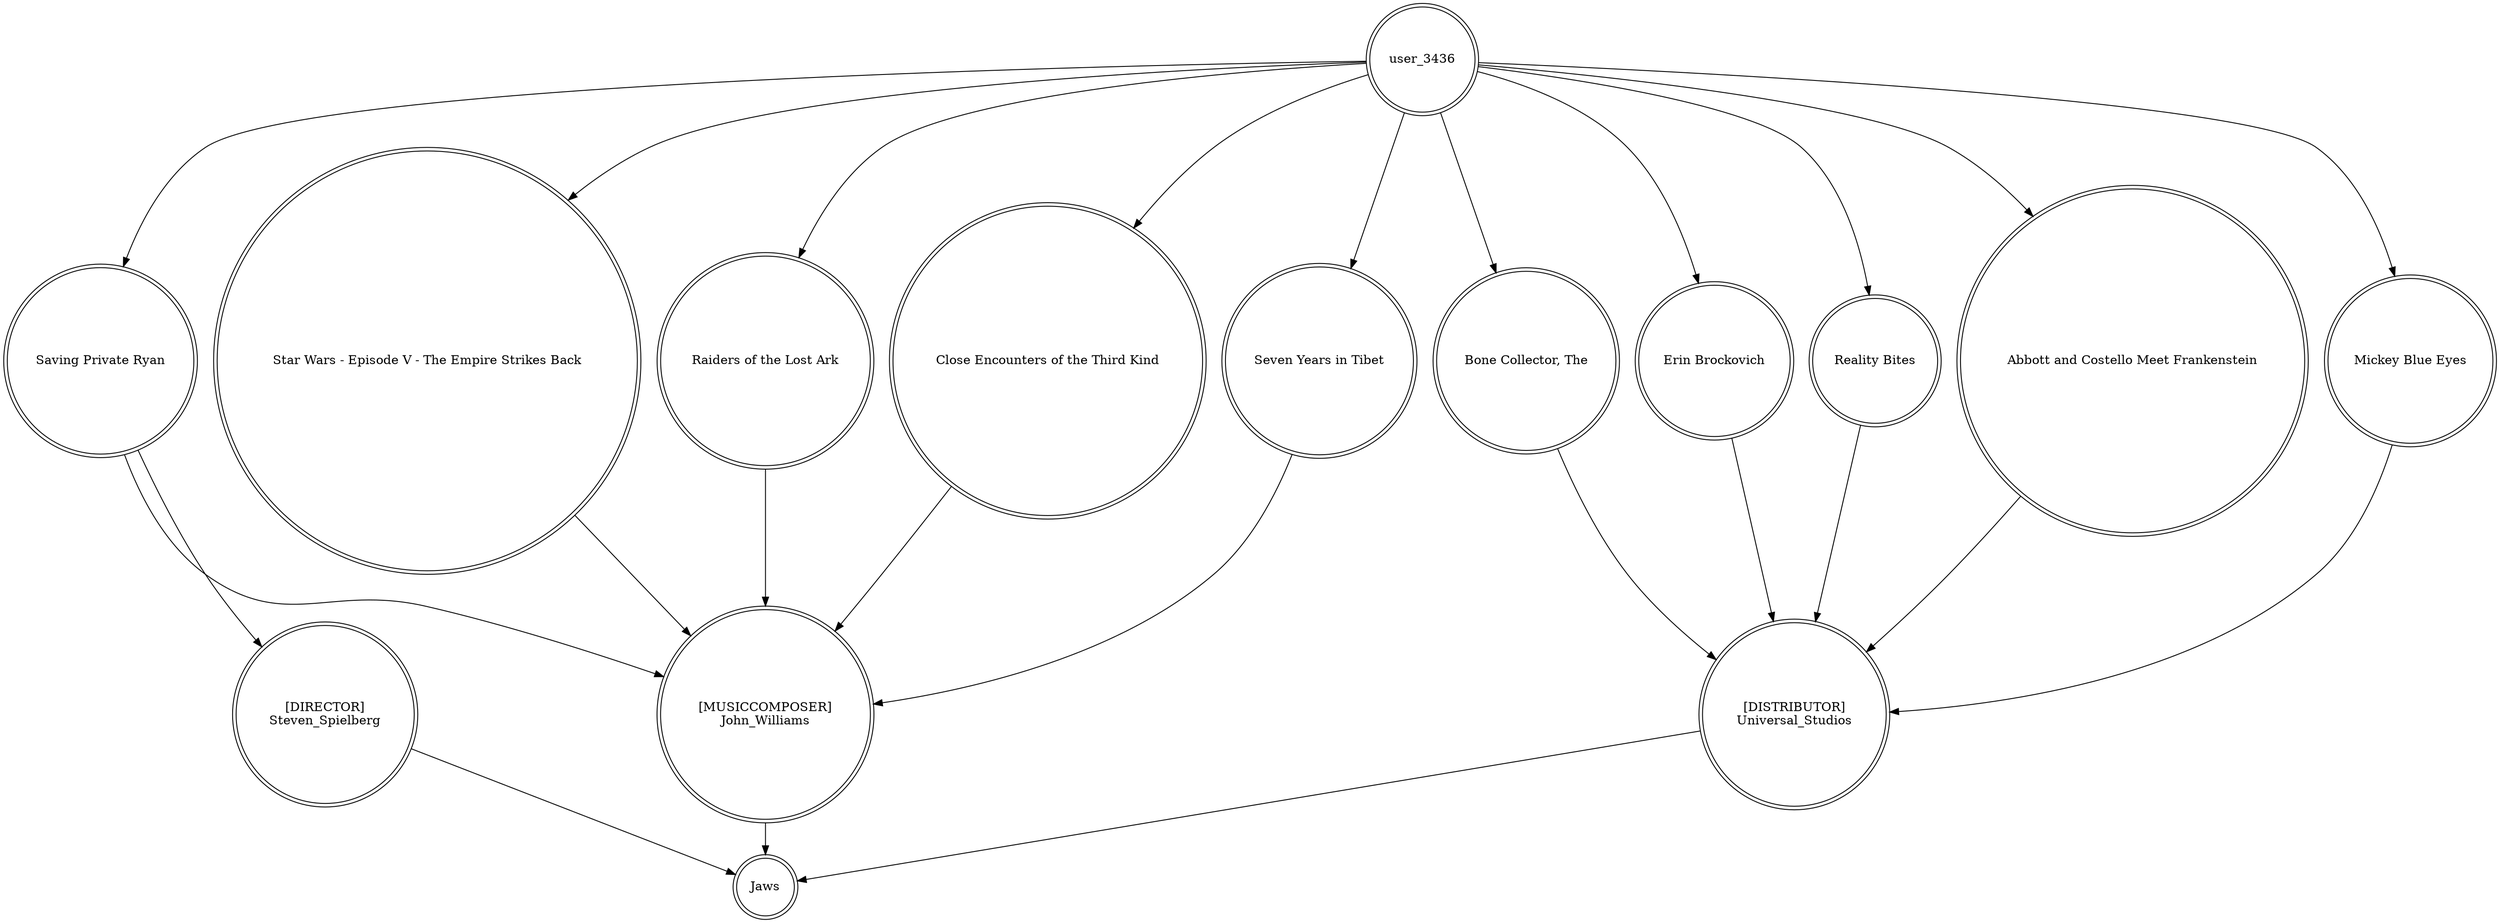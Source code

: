 digraph finite_state_machine {
	node [shape=doublecircle]
	user_3436 -> "Saving Private Ryan"
	"[DISTRIBUTOR]
Universal_Studios" -> Jaws
	"Bone Collector, The" -> "[DISTRIBUTOR]
Universal_Studios"
	user_3436 -> "Bone Collector, The"
	"Saving Private Ryan" -> "[MUSICCOMPOSER]
John_Williams"
	user_3436 -> "Star Wars - Episode V - The Empire Strikes Back"
	"Erin Brockovich" -> "[DISTRIBUTOR]
Universal_Studios"
	user_3436 -> "Reality Bites"
	"Raiders of the Lost Ark" -> "[MUSICCOMPOSER]
John_Williams"
	"Close Encounters of the Third Kind" -> "[MUSICCOMPOSER]
John_Williams"
	"Abbott and Costello Meet Frankenstein" -> "[DISTRIBUTOR]
Universal_Studios"
	"Star Wars - Episode V - The Empire Strikes Back" -> "[MUSICCOMPOSER]
John_Williams"
	user_3436 -> "Raiders of the Lost Ark"
	"Seven Years in Tibet" -> "[MUSICCOMPOSER]
John_Williams"
	user_3436 -> "Abbott and Costello Meet Frankenstein"
	"Saving Private Ryan" -> "[DIRECTOR]
Steven_Spielberg"
	"Reality Bites" -> "[DISTRIBUTOR]
Universal_Studios"
	user_3436 -> "Mickey Blue Eyes"
	user_3436 -> "Erin Brockovich"
	"[DIRECTOR]
Steven_Spielberg" -> Jaws
	"Mickey Blue Eyes" -> "[DISTRIBUTOR]
Universal_Studios"
	user_3436 -> "Seven Years in Tibet"
	user_3436 -> "Close Encounters of the Third Kind"
	"[MUSICCOMPOSER]
John_Williams" -> Jaws
}
